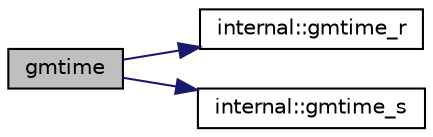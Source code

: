 digraph "gmtime"
{
  edge [fontname="Helvetica",fontsize="10",labelfontname="Helvetica",labelfontsize="10"];
  node [fontname="Helvetica",fontsize="10",shape=record];
  rankdir="LR";
  Node1 [label="gmtime",height=0.2,width=0.4,color="black", fillcolor="grey75", style="filled" fontcolor="black"];
  Node1 -> Node2 [color="midnightblue",fontsize="10",style="solid",fontname="Helvetica"];
  Node2 [label="internal::gmtime_r",height=0.2,width=0.4,color="black", fillcolor="white", style="filled",URL="$namespaceinternal.html#a6a29b192fce543ff8c18fe7bedf3e321"];
  Node1 -> Node3 [color="midnightblue",fontsize="10",style="solid",fontname="Helvetica"];
  Node3 [label="internal::gmtime_s",height=0.2,width=0.4,color="black", fillcolor="white", style="filled",URL="$namespaceinternal.html#a4df52163db0eff7ab6b17cb243a224b7"];
}
